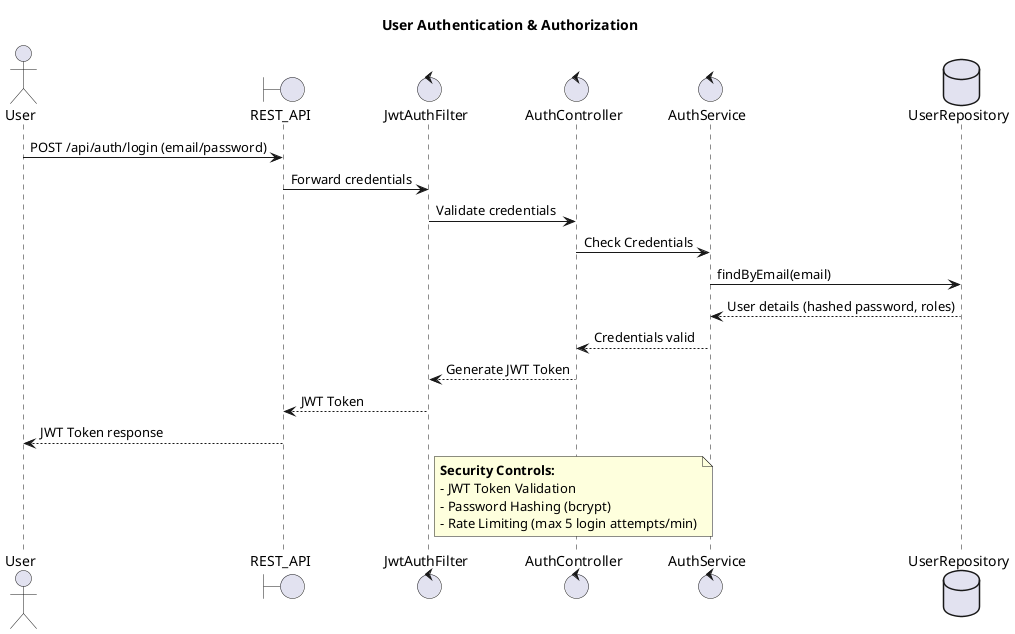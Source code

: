 @startuml User Authentication & Authorization

title User Authentication & Authorization

actor User
boundary REST_API
control JwtAuthFilter
control AuthController
control AuthService
database UserRepository

User -> REST_API : POST /api/auth/login (email/password)
REST_API -> JwtAuthFilter : Forward credentials
JwtAuthFilter -> AuthController : Validate credentials
AuthController -> AuthService : Check Credentials
AuthService -> UserRepository : findByEmail(email)
UserRepository --> AuthService : User details (hashed password, roles)
AuthService --> AuthController : Credentials valid
AuthController --> JwtAuthFilter : Generate JWT Token
JwtAuthFilter --> REST_API : JWT Token
REST_API --> User : JWT Token response

note right of JwtAuthFilter
**Security Controls:**
- JWT Token Validation
- Password Hashing (bcrypt)
- Rate Limiting (max 5 login attempts/min)
end note

@enduml
